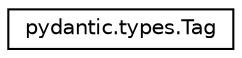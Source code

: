 digraph "Graphical Class Hierarchy"
{
 // LATEX_PDF_SIZE
  edge [fontname="Helvetica",fontsize="10",labelfontname="Helvetica",labelfontsize="10"];
  node [fontname="Helvetica",fontsize="10",shape=record];
  rankdir="LR";
  Node0 [label="pydantic.types.Tag",height=0.2,width=0.4,color="black", fillcolor="white", style="filled",URL="$classpydantic_1_1types_1_1Tag.html",tooltip=" "];
}
